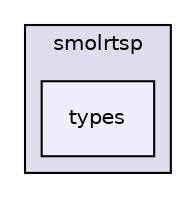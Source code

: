 digraph "include/smolrtsp/types" {
  compound=true
  node [ fontsize="10", fontname="Helvetica"];
  edge [ labelfontsize="10", labelfontname="Helvetica"];
  subgraph clusterdir_d9df11550791e941c069ba1bdc5c3ae8 {
    graph [ bgcolor="#ddddee", pencolor="black", label="smolrtsp" fontname="Helvetica", fontsize="10", URL="dir_d9df11550791e941c069ba1bdc5c3ae8.html"]
  dir_4977076db269b414a085068955403c20 [shape=box, label="types", style="filled", fillcolor="#eeeeff", pencolor="black", URL="dir_4977076db269b414a085068955403c20.html"];
  }
}
